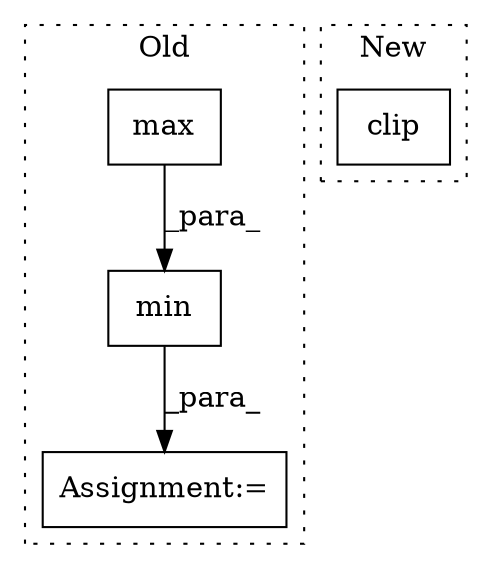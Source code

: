 digraph G {
subgraph cluster0 {
1 [label="max" a="32" s="36794,36812" l="4,1" shape="box"];
3 [label="Assignment:=" a="7" s="36824" l="1" shape="box"];
4 [label="min" a="32" s="36825,36837" l="4,1" shape="box"];
label = "Old";
style="dotted";
}
subgraph cluster1 {
2 [label="clip" a="32" s="36596,36633" l="5,1" shape="box"];
label = "New";
style="dotted";
}
1 -> 4 [label="_para_"];
4 -> 3 [label="_para_"];
}